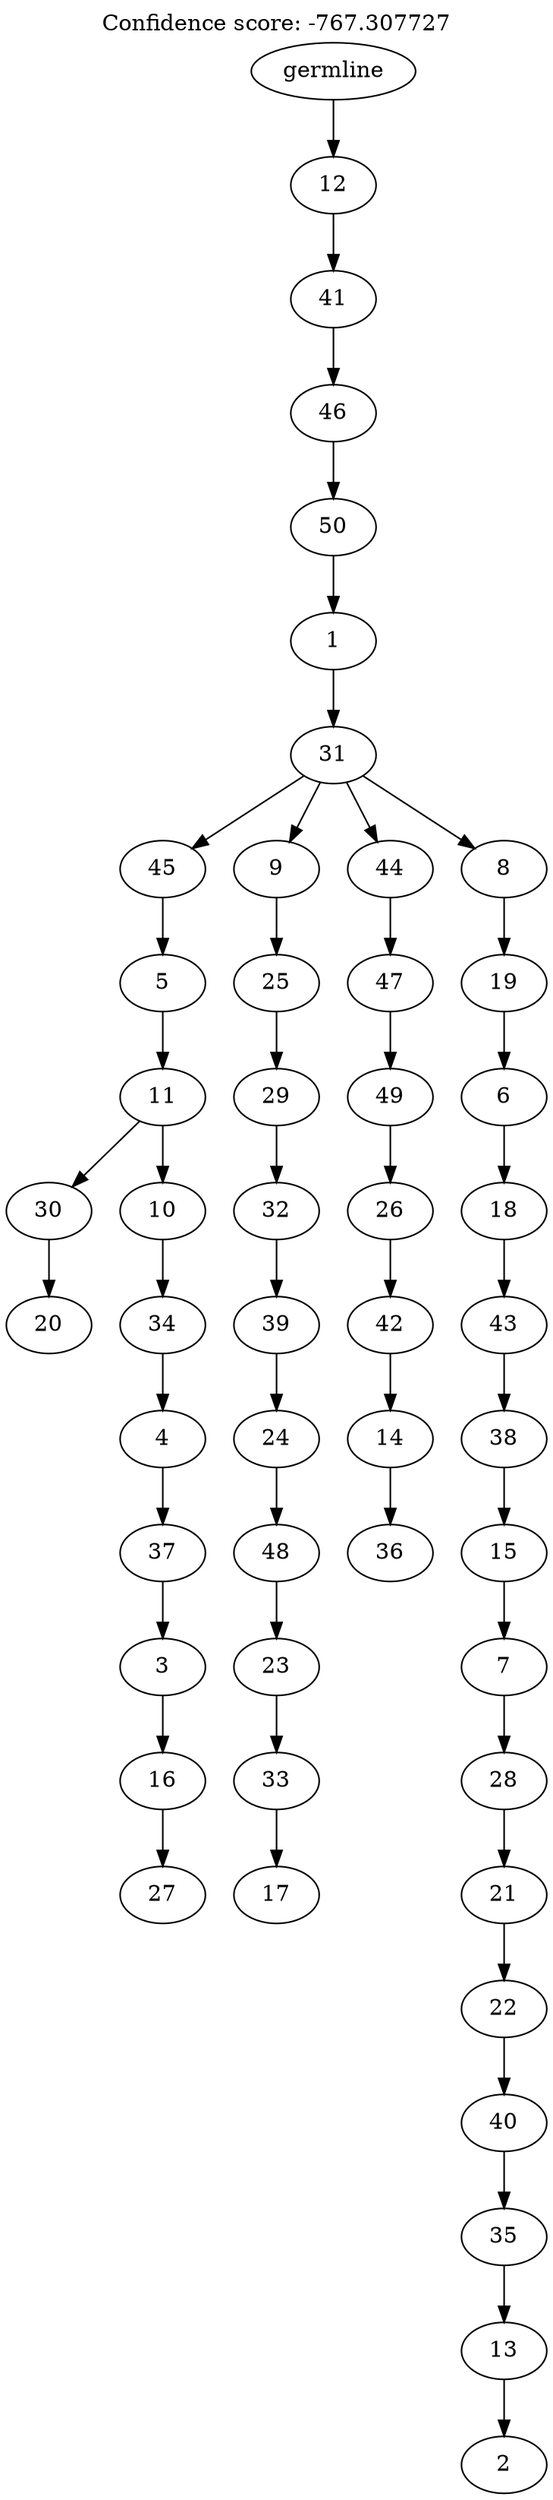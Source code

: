 digraph g {
	"49" -> "50";
	"50" [label="20"];
	"47" -> "48";
	"48" [label="27"];
	"46" -> "47";
	"47" [label="16"];
	"45" -> "46";
	"46" [label="3"];
	"44" -> "45";
	"45" [label="37"];
	"43" -> "44";
	"44" [label="4"];
	"42" -> "43";
	"43" [label="34"];
	"41" -> "42";
	"42" [label="10"];
	"41" -> "49";
	"49" [label="30"];
	"40" -> "41";
	"41" [label="11"];
	"39" -> "40";
	"40" [label="5"];
	"37" -> "38";
	"38" [label="17"];
	"36" -> "37";
	"37" [label="33"];
	"35" -> "36";
	"36" [label="23"];
	"34" -> "35";
	"35" [label="48"];
	"33" -> "34";
	"34" [label="24"];
	"32" -> "33";
	"33" [label="39"];
	"31" -> "32";
	"32" [label="32"];
	"30" -> "31";
	"31" [label="29"];
	"29" -> "30";
	"30" [label="25"];
	"27" -> "28";
	"28" [label="36"];
	"26" -> "27";
	"27" [label="14"];
	"25" -> "26";
	"26" [label="42"];
	"24" -> "25";
	"25" [label="26"];
	"23" -> "24";
	"24" [label="49"];
	"22" -> "23";
	"23" [label="47"];
	"20" -> "21";
	"21" [label="2"];
	"19" -> "20";
	"20" [label="13"];
	"18" -> "19";
	"19" [label="35"];
	"17" -> "18";
	"18" [label="40"];
	"16" -> "17";
	"17" [label="22"];
	"15" -> "16";
	"16" [label="21"];
	"14" -> "15";
	"15" [label="28"];
	"13" -> "14";
	"14" [label="7"];
	"12" -> "13";
	"13" [label="15"];
	"11" -> "12";
	"12" [label="38"];
	"10" -> "11";
	"11" [label="43"];
	"9" -> "10";
	"10" [label="18"];
	"8" -> "9";
	"9" [label="6"];
	"7" -> "8";
	"8" [label="19"];
	"6" -> "7";
	"7" [label="8"];
	"6" -> "22";
	"22" [label="44"];
	"6" -> "29";
	"29" [label="9"];
	"6" -> "39";
	"39" [label="45"];
	"5" -> "6";
	"6" [label="31"];
	"4" -> "5";
	"5" [label="1"];
	"3" -> "4";
	"4" [label="50"];
	"2" -> "3";
	"3" [label="46"];
	"1" -> "2";
	"2" [label="41"];
	"0" -> "1";
	"1" [label="12"];
	"0" [label="germline"];
	labelloc="t";
	label="Confidence score: -767.307727";
}
